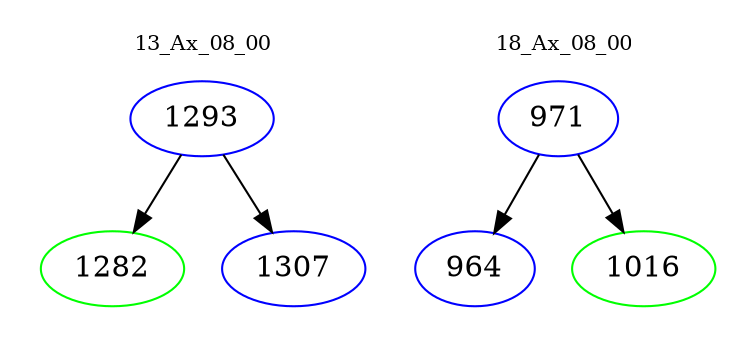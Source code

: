 digraph{
subgraph cluster_0 {
color = white
label = "13_Ax_08_00";
fontsize=10;
T0_1293 [label="1293", color="blue"]
T0_1293 -> T0_1282 [color="black"]
T0_1282 [label="1282", color="green"]
T0_1293 -> T0_1307 [color="black"]
T0_1307 [label="1307", color="blue"]
}
subgraph cluster_1 {
color = white
label = "18_Ax_08_00";
fontsize=10;
T1_971 [label="971", color="blue"]
T1_971 -> T1_964 [color="black"]
T1_964 [label="964", color="blue"]
T1_971 -> T1_1016 [color="black"]
T1_1016 [label="1016", color="green"]
}
}
